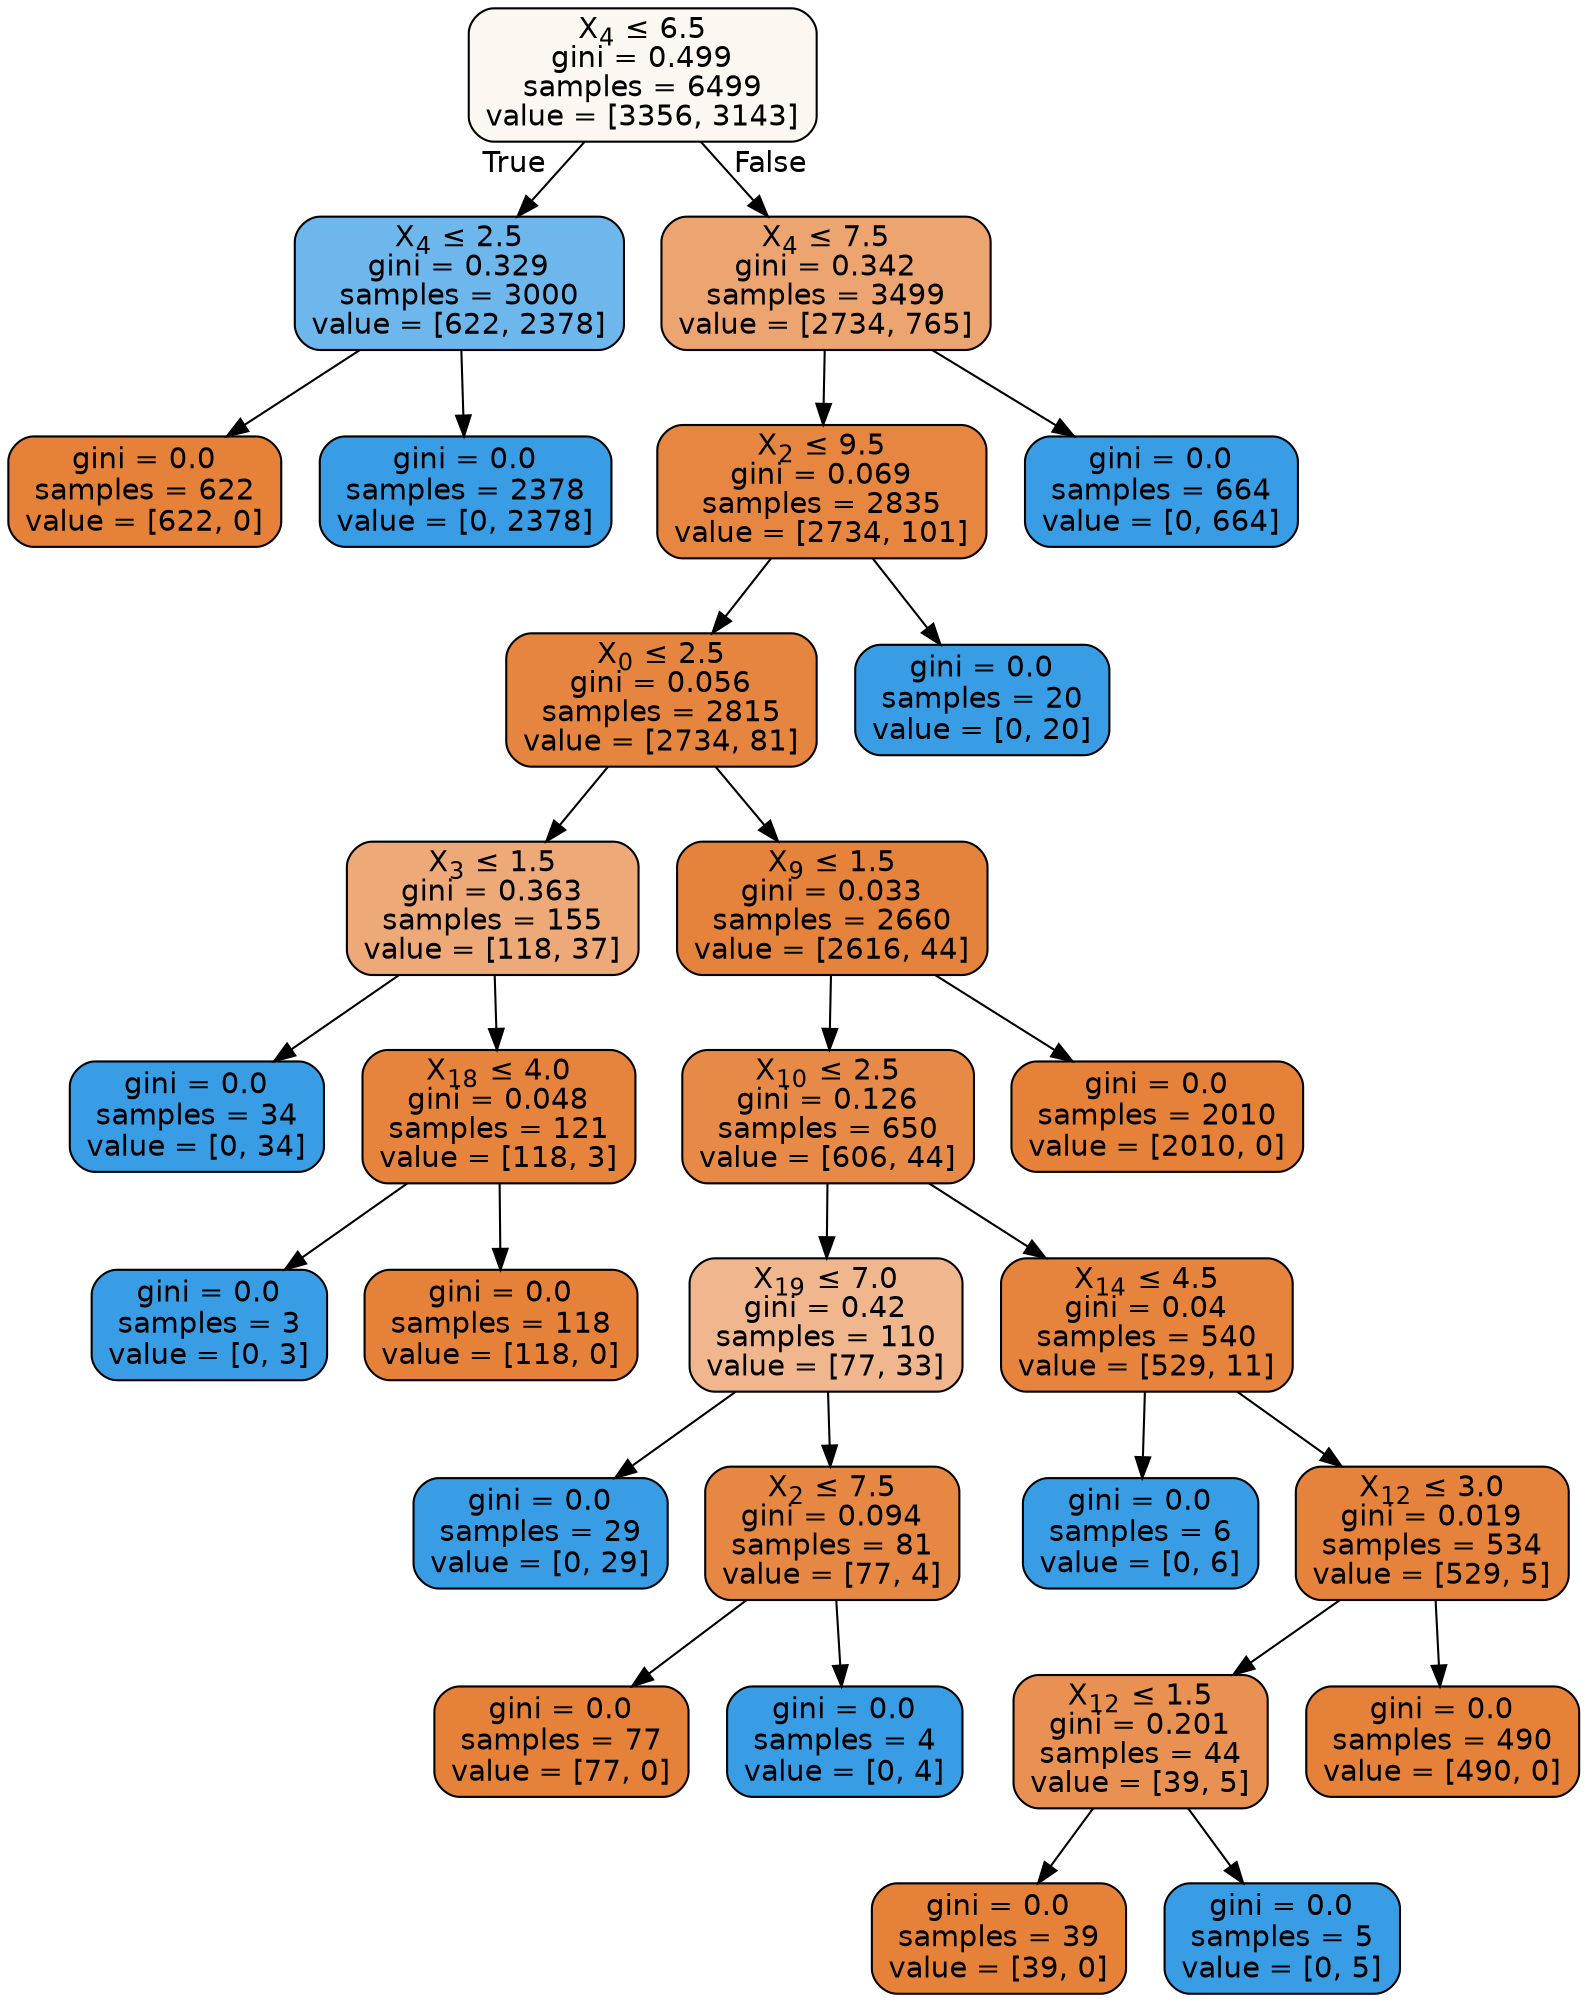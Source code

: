 digraph Tree {
node [shape=box, style="filled, rounded", color="black", fontname=helvetica] ;
edge [fontname=helvetica] ;
0 [label=<X<SUB>4</SUB> &le; 6.5<br/>gini = 0.499<br/>samples = 6499<br/>value = [3356, 3143]>, fillcolor="#fdf7f2"] ;
1 [label=<X<SUB>4</SUB> &le; 2.5<br/>gini = 0.329<br/>samples = 3000<br/>value = [622, 2378]>, fillcolor="#6db7ec"] ;
0 -> 1 [labeldistance=2.5, labelangle=45, headlabel="True"] ;
2 [label=<gini = 0.0<br/>samples = 622<br/>value = [622, 0]>, fillcolor="#e58139"] ;
1 -> 2 ;
3 [label=<gini = 0.0<br/>samples = 2378<br/>value = [0, 2378]>, fillcolor="#399de5"] ;
1 -> 3 ;
4 [label=<X<SUB>4</SUB> &le; 7.5<br/>gini = 0.342<br/>samples = 3499<br/>value = [2734, 765]>, fillcolor="#eca470"] ;
0 -> 4 [labeldistance=2.5, labelangle=-45, headlabel="False"] ;
5 [label=<X<SUB>2</SUB> &le; 9.5<br/>gini = 0.069<br/>samples = 2835<br/>value = [2734, 101]>, fillcolor="#e68640"] ;
4 -> 5 ;
6 [label=<X<SUB>0</SUB> &le; 2.5<br/>gini = 0.056<br/>samples = 2815<br/>value = [2734, 81]>, fillcolor="#e6853f"] ;
5 -> 6 ;
7 [label=<X<SUB>3</SUB> &le; 1.5<br/>gini = 0.363<br/>samples = 155<br/>value = [118, 37]>, fillcolor="#eda977"] ;
6 -> 7 ;
8 [label=<gini = 0.0<br/>samples = 34<br/>value = [0, 34]>, fillcolor="#399de5"] ;
7 -> 8 ;
9 [label=<X<SUB>18</SUB> &le; 4.0<br/>gini = 0.048<br/>samples = 121<br/>value = [118, 3]>, fillcolor="#e6843e"] ;
7 -> 9 ;
10 [label=<gini = 0.0<br/>samples = 3<br/>value = [0, 3]>, fillcolor="#399de5"] ;
9 -> 10 ;
11 [label=<gini = 0.0<br/>samples = 118<br/>value = [118, 0]>, fillcolor="#e58139"] ;
9 -> 11 ;
12 [label=<X<SUB>9</SUB> &le; 1.5<br/>gini = 0.033<br/>samples = 2660<br/>value = [2616, 44]>, fillcolor="#e5833c"] ;
6 -> 12 ;
13 [label=<X<SUB>10</SUB> &le; 2.5<br/>gini = 0.126<br/>samples = 650<br/>value = [606, 44]>, fillcolor="#e78a47"] ;
12 -> 13 ;
14 [label=<X<SUB>19</SUB> &le; 7.0<br/>gini = 0.42<br/>samples = 110<br/>value = [77, 33]>, fillcolor="#f0b78e"] ;
13 -> 14 ;
15 [label=<gini = 0.0<br/>samples = 29<br/>value = [0, 29]>, fillcolor="#399de5"] ;
14 -> 15 ;
16 [label=<X<SUB>2</SUB> &le; 7.5<br/>gini = 0.094<br/>samples = 81<br/>value = [77, 4]>, fillcolor="#e68843"] ;
14 -> 16 ;
17 [label=<gini = 0.0<br/>samples = 77<br/>value = [77, 0]>, fillcolor="#e58139"] ;
16 -> 17 ;
18 [label=<gini = 0.0<br/>samples = 4<br/>value = [0, 4]>, fillcolor="#399de5"] ;
16 -> 18 ;
19 [label=<X<SUB>14</SUB> &le; 4.5<br/>gini = 0.04<br/>samples = 540<br/>value = [529, 11]>, fillcolor="#e6843d"] ;
13 -> 19 ;
20 [label=<gini = 0.0<br/>samples = 6<br/>value = [0, 6]>, fillcolor="#399de5"] ;
19 -> 20 ;
21 [label=<X<SUB>12</SUB> &le; 3.0<br/>gini = 0.019<br/>samples = 534<br/>value = [529, 5]>, fillcolor="#e5823b"] ;
19 -> 21 ;
22 [label=<X<SUB>12</SUB> &le; 1.5<br/>gini = 0.201<br/>samples = 44<br/>value = [39, 5]>, fillcolor="#e89152"] ;
21 -> 22 ;
23 [label=<gini = 0.0<br/>samples = 39<br/>value = [39, 0]>, fillcolor="#e58139"] ;
22 -> 23 ;
24 [label=<gini = 0.0<br/>samples = 5<br/>value = [0, 5]>, fillcolor="#399de5"] ;
22 -> 24 ;
25 [label=<gini = 0.0<br/>samples = 490<br/>value = [490, 0]>, fillcolor="#e58139"] ;
21 -> 25 ;
26 [label=<gini = 0.0<br/>samples = 2010<br/>value = [2010, 0]>, fillcolor="#e58139"] ;
12 -> 26 ;
27 [label=<gini = 0.0<br/>samples = 20<br/>value = [0, 20]>, fillcolor="#399de5"] ;
5 -> 27 ;
28 [label=<gini = 0.0<br/>samples = 664<br/>value = [0, 664]>, fillcolor="#399de5"] ;
4 -> 28 ;
}